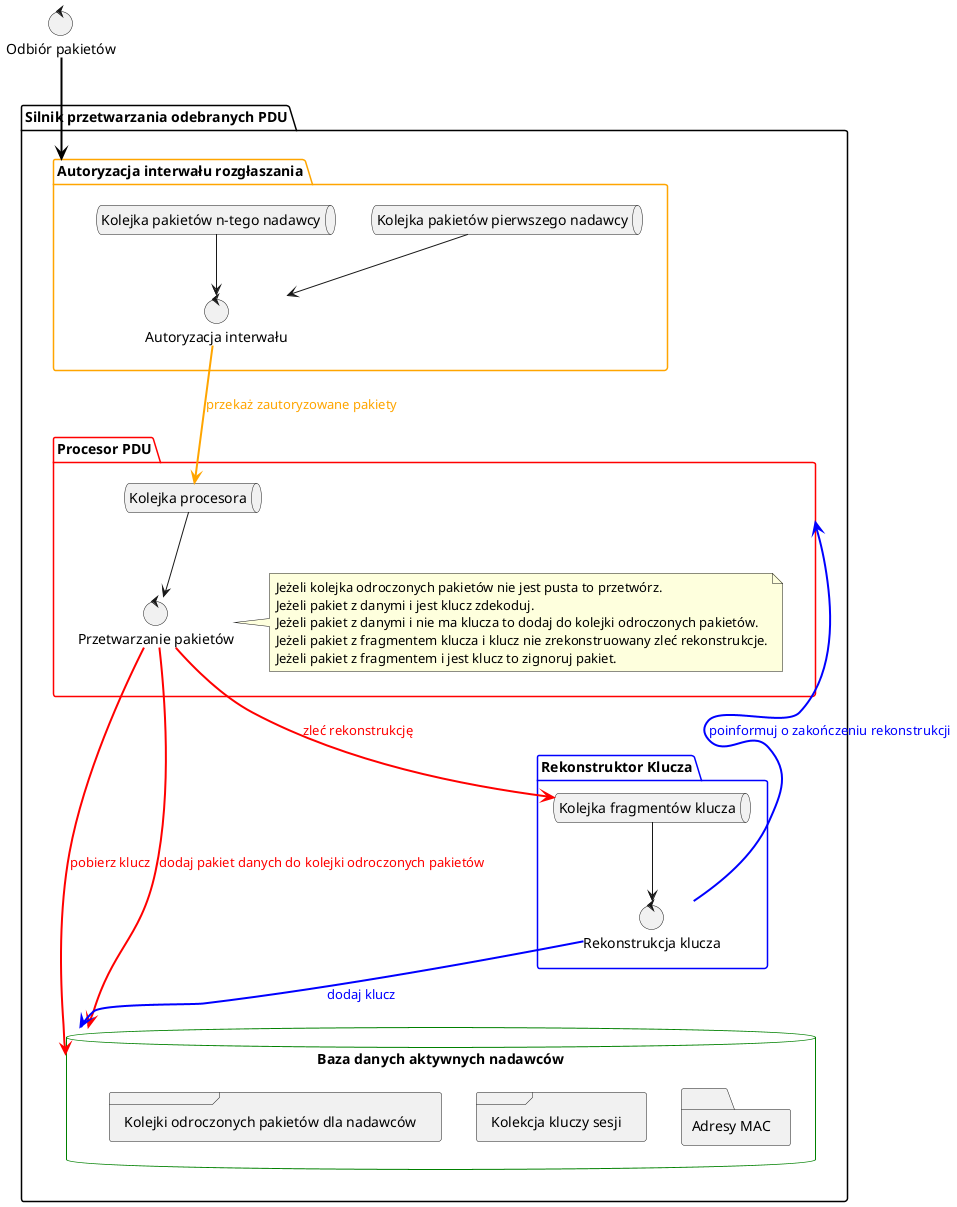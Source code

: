 @startuml
top to bottom direction
control Control  as "Odbiór pakietów"

package "Silnik przetwarzania odebranych PDU" {

    package "Autoryzacja interwału rozgłaszania" #line:orange; {
        queue       Queue1       as "Kolejka pakietów pierwszego nadawcy"
        queue       Queue2       as "Kolejka pakietów n-tego nadawcy"
        control     Control1  as "Autoryzacja interwału"
    }


    package "Procesor PDU" #line:red;{
        queue       Queue3       as "Kolejka procesora"
        control     Control2     as "Przetwarzanie pakietów"
        note right of Control2
            Jeżeli kolejka odroczonych pakietów nie jest pusta to przetwórz.
            Jeżeli pakiet z danymi i jest klucz zdekoduj.
            Jeżeli pakiet z danymi i nie ma klucza to dodaj do kolejki odroczonych pakietów.
            Jeżeli pakiet z fragmentem klucza i klucz nie zrekonstruowany zleć rekonstrukcje.
            Jeżeli pakiet z fragmentem i jest klucz to zignoruj pakiet.
        end note
    }

    package "Rekonstruktor Klucza" #line:blue; {
        queue       Queue4       as "Kolejka fragmentów klucza"
        control     Control3     as "Rekonstrukcja klucza"
    }

    database "Baza danych aktywnych nadawców" #line:green; {
      folder "Adresy MAC" {
      }
      frame "Kolekcja kluczy sesji" {
      }
      frame "Kolejki odroczonych pakietów dla nadawców" {
      }
    }

}

Control --> "Autoryzacja interwału rozgłaszania" #line:black;line.bold;text:black
Queue1 --> Control1
Queue2 --> Control1
Control1 --> Queue3 #line:orange;line.bold;text:orange : przekaż zautoryzowane pakiety
Queue3 --> Control2
Control2 -down-> Queue4 #line:red;line.bold;text:red : zleć rekonstrukcję
Queue4 -down-> Control3
Control3 -up-> "Procesor PDU" #line:blue;line.bold;text:blue : poinformuj o zakończeniu rekonstrukcji
Control2 -down-> "Baza danych aktywnych nadawców" #line:red;line.bold;text:red : pobierz klucz
Control2 -down-> "Baza danych aktywnych nadawców" #line:red;line.bold;text:red : dodaj pakiet danych do kolejki odroczonych pakietów
Control3 -down-> "Baza danych aktywnych nadawców" #line:blue;line.bold;text:blue : dodaj klucz
@enduml

